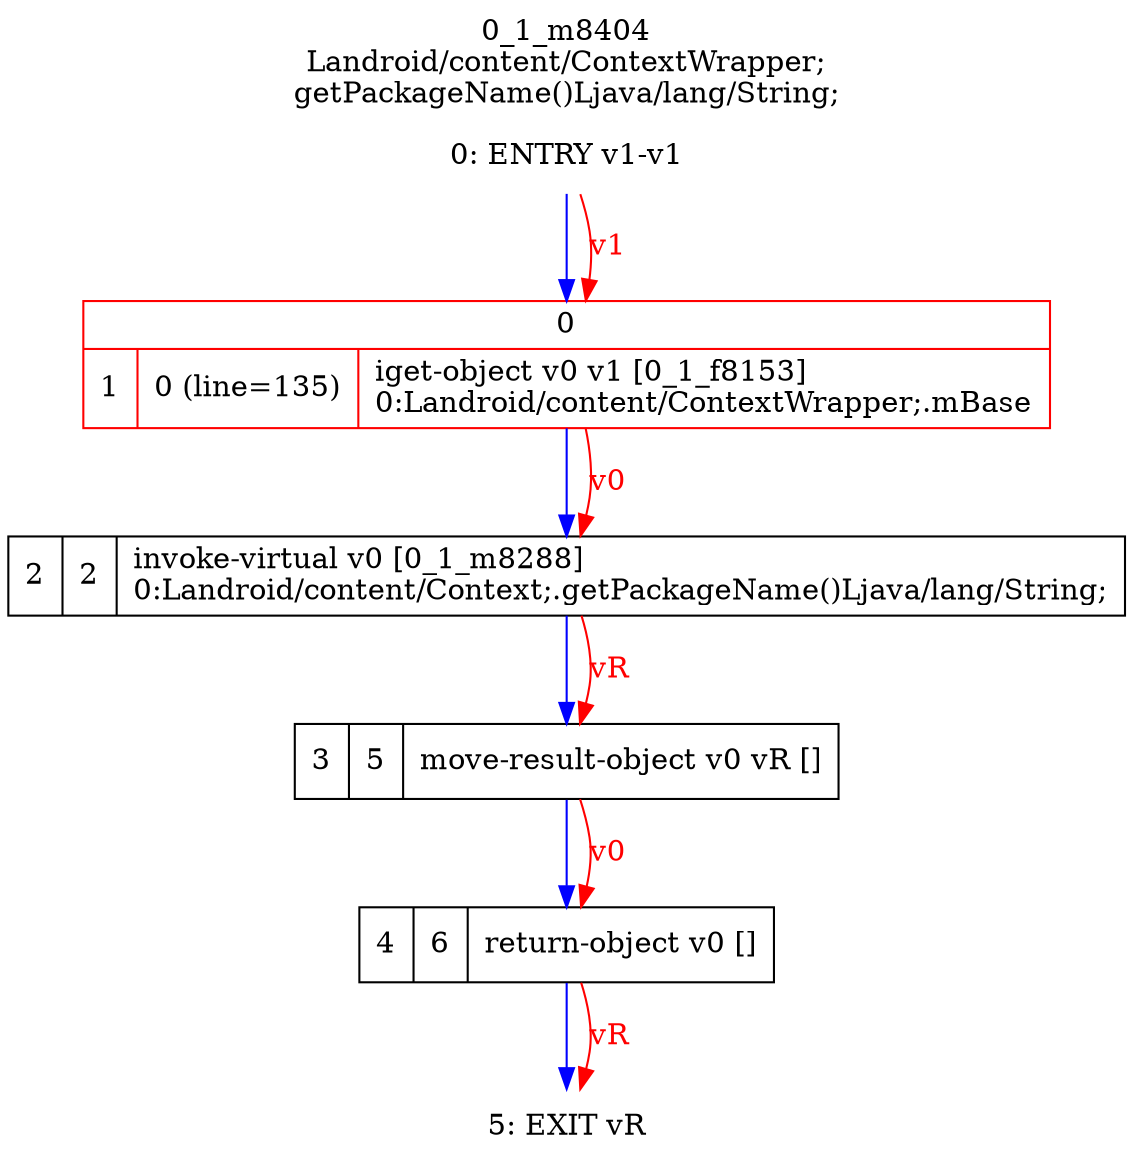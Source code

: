 digraph G {
rankdir=UD;
labelloc=t;
label="0_1_m8404\nLandroid/content/ContextWrapper;
getPackageName()Ljava/lang/String;";
0[label="0: ENTRY v1-v1",shape=plaintext];
1[label="{0|{1|0 (line=135)|iget-object v0 v1 [0_1_f8153]\l0:Landroid/content/ContextWrapper;.mBase\l}}",shape=record, color=red];
2[label="2|2|invoke-virtual v0 [0_1_m8288]\l0:Landroid/content/Context;.getPackageName()Ljava/lang/String;\l",shape=record,URL="0_1_m8288.dot"];
3[label="3|5|move-result-object v0 vR []\l",shape=record];
4[label="4|6|return-object v0 []\l",shape=record];
5[label="5: EXIT vR",shape=plaintext];
0->1 [color=blue, fontcolor=blue,weight=100, taillabel=""];
1->2 [color=blue, fontcolor=blue,weight=100, taillabel=""];
2->3 [color=blue, fontcolor=blue,weight=100, taillabel=""];
3->4 [color=blue, fontcolor=blue,weight=100, taillabel=""];
4->5 [color=blue, fontcolor=blue,weight=100, taillabel=""];
0->1 [color=red, fontcolor=red, label="v1"];
1->2 [color=red, fontcolor=red, label="v0"];
2->3 [color=red, fontcolor=red, label="vR"];
3->4 [color=red, fontcolor=red, label="v0"];
4->5 [color=red, fontcolor=red, label="vR"];
}
